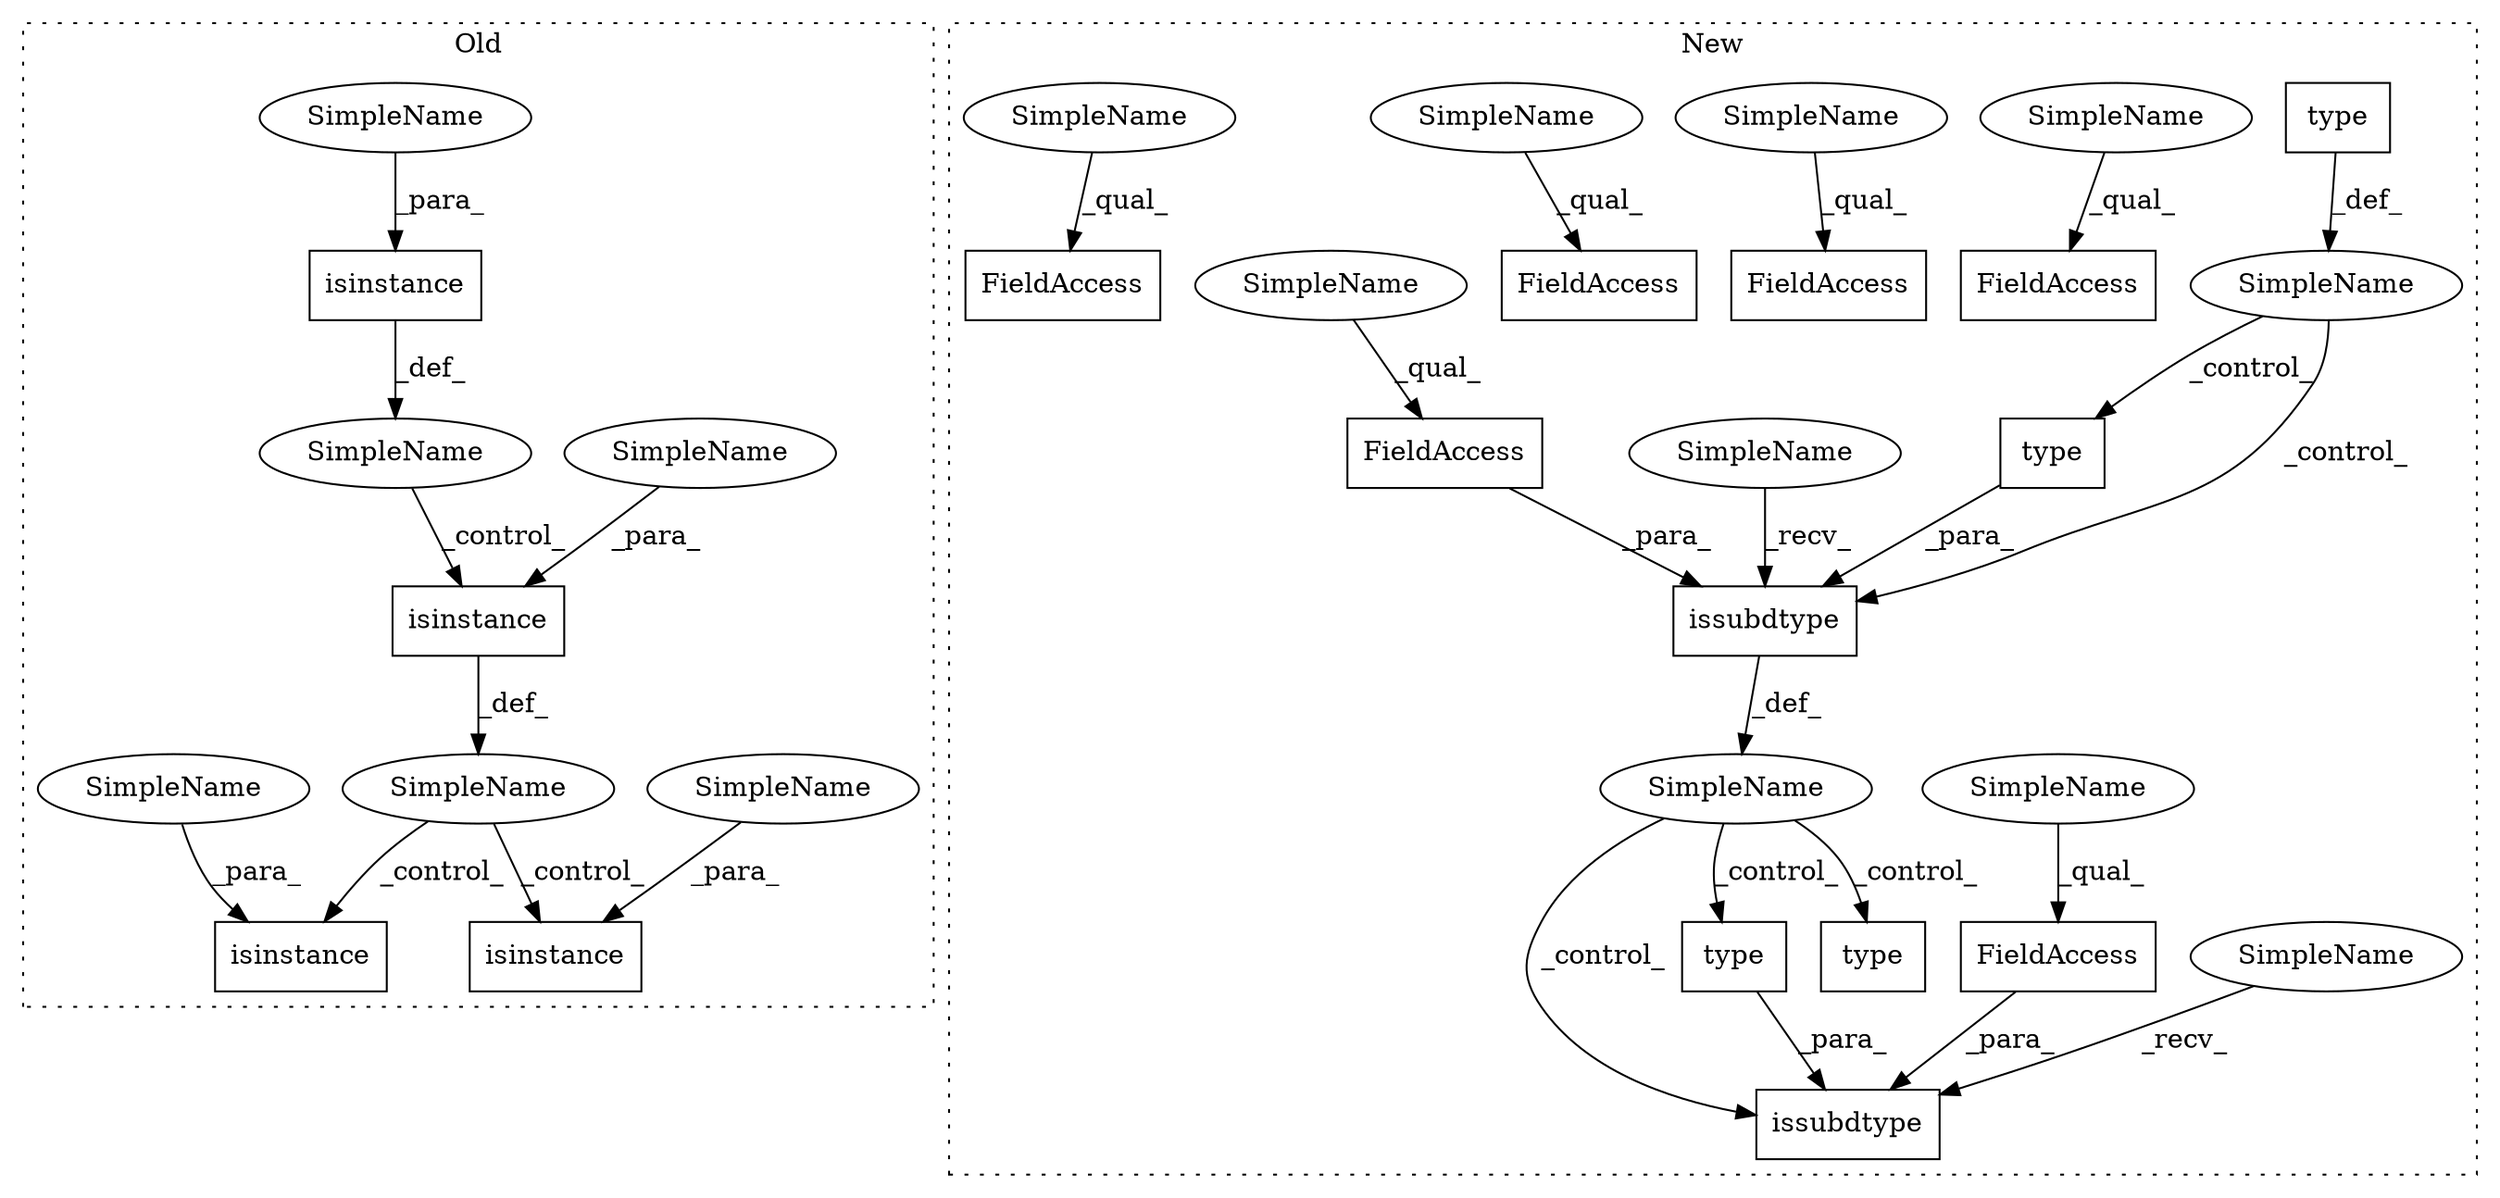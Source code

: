 digraph G {
subgraph cluster0 {
1 [label="isinstance" a="32" s="1847,1863" l="11,1" shape="box"];
8 [label="isinstance" a="32" s="873,893" l="11,1" shape="box"];
9 [label="SimpleName" a="42" s="" l="" shape="ellipse"];
10 [label="isinstance" a="32" s="1179,1199" l="11,1" shape="box"];
16 [label="SimpleName" a="42" s="" l="" shape="ellipse"];
17 [label="isinstance" a="32" s="1330,1358" l="11,1" shape="box"];
21 [label="SimpleName" a="42" s="1196" l="3" shape="ellipse"];
22 [label="SimpleName" a="42" s="1355" l="3" shape="ellipse"];
23 [label="SimpleName" a="42" s="890" l="3" shape="ellipse"];
24 [label="SimpleName" a="42" s="1860" l="3" shape="ellipse"];
label = "Old";
style="dotted";
}
subgraph cluster1 {
2 [label="issubdtype" a="32" s="1515,1560" l="11,1" shape="box"];
3 [label="FieldAccess" a="22" s="1546" l="14" shape="box"];
4 [label="type" a="32" s="1526,1544" l="5,1" shape="box"];
5 [label="SimpleName" a="42" s="" l="" shape="ellipse"];
6 [label="SimpleName" a="42" s="" l="" shape="ellipse"];
7 [label="type" a="32" s="1240,1250" l="5,1" shape="box"];
11 [label="FieldAccess" a="22" s="1252" l="13" shape="box"];
12 [label="type" a="32" s="1065,1075" l="5,1" shape="box"];
13 [label="FieldAccess" a="22" s="1077" l="13" shape="box"];
14 [label="issubdtype" a="32" s="1229,1265" l="11,1" shape="box"];
15 [label="type" a="32" s="1413,1431" l="5,1" shape="box"];
18 [label="FieldAccess" a="22" s="2003" l="13" shape="box"];
19 [label="FieldAccess" a="22" s="902" l="13" shape="box"];
20 [label="FieldAccess" a="22" s="1761" l="13" shape="box"];
25 [label="SimpleName" a="42" s="1509" l="5" shape="ellipse"];
26 [label="SimpleName" a="42" s="1077" l="5" shape="ellipse"];
27 [label="SimpleName" a="42" s="1223" l="5" shape="ellipse"];
28 [label="SimpleName" a="42" s="902" l="5" shape="ellipse"];
29 [label="SimpleName" a="42" s="1546" l="5" shape="ellipse"];
30 [label="SimpleName" a="42" s="2003" l="5" shape="ellipse"];
31 [label="SimpleName" a="42" s="1252" l="5" shape="ellipse"];
32 [label="SimpleName" a="42" s="1761" l="5" shape="ellipse"];
label = "New";
style="dotted";
}
3 -> 2 [label="_para_"];
4 -> 2 [label="_para_"];
5 -> 14 [label="_control_"];
5 -> 7 [label="_control_"];
6 -> 15 [label="_control_"];
6 -> 4 [label="_control_"];
6 -> 2 [label="_control_"];
7 -> 14 [label="_para_"];
8 -> 9 [label="_def_"];
9 -> 10 [label="_control_"];
10 -> 16 [label="_def_"];
11 -> 14 [label="_para_"];
12 -> 5 [label="_def_"];
14 -> 6 [label="_def_"];
16 -> 1 [label="_control_"];
16 -> 17 [label="_control_"];
21 -> 10 [label="_para_"];
22 -> 17 [label="_para_"];
23 -> 8 [label="_para_"];
24 -> 1 [label="_para_"];
25 -> 2 [label="_recv_"];
26 -> 13 [label="_qual_"];
27 -> 14 [label="_recv_"];
28 -> 19 [label="_qual_"];
29 -> 3 [label="_qual_"];
30 -> 18 [label="_qual_"];
31 -> 11 [label="_qual_"];
32 -> 20 [label="_qual_"];
}